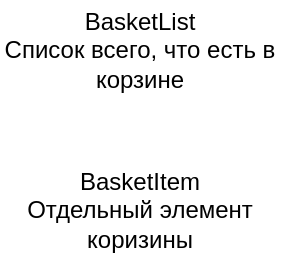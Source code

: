 <mxfile>
    <diagram id="3yG296p0sN2wpsQ9p2Xl" name="Basket">
        <mxGraphModel dx="918" dy="447" grid="1" gridSize="10" guides="1" tooltips="1" connect="1" arrows="1" fold="1" page="1" pageScale="1" pageWidth="850" pageHeight="1100" math="0" shadow="0">
            <root>
                <mxCell id="0"/>
                <mxCell id="1" parent="0"/>
                <mxCell id="3" value="BasketList&lt;br&gt;Список всего, что есть в корзине" style="text;strokeColor=none;align=center;fillColor=none;html=1;verticalAlign=middle;whiteSpace=wrap;rounded=0;" vertex="1" parent="1">
                    <mxGeometry x="190" y="190" width="140" height="50" as="geometry"/>
                </mxCell>
                <mxCell id="4" value="BasketItem&lt;br&gt;Отдельный элемент коризины" style="text;strokeColor=none;align=center;fillColor=none;html=1;verticalAlign=middle;whiteSpace=wrap;rounded=0;" vertex="1" parent="1">
                    <mxGeometry x="190" y="270" width="140" height="50" as="geometry"/>
                </mxCell>
            </root>
        </mxGraphModel>
    </diagram>
</mxfile>